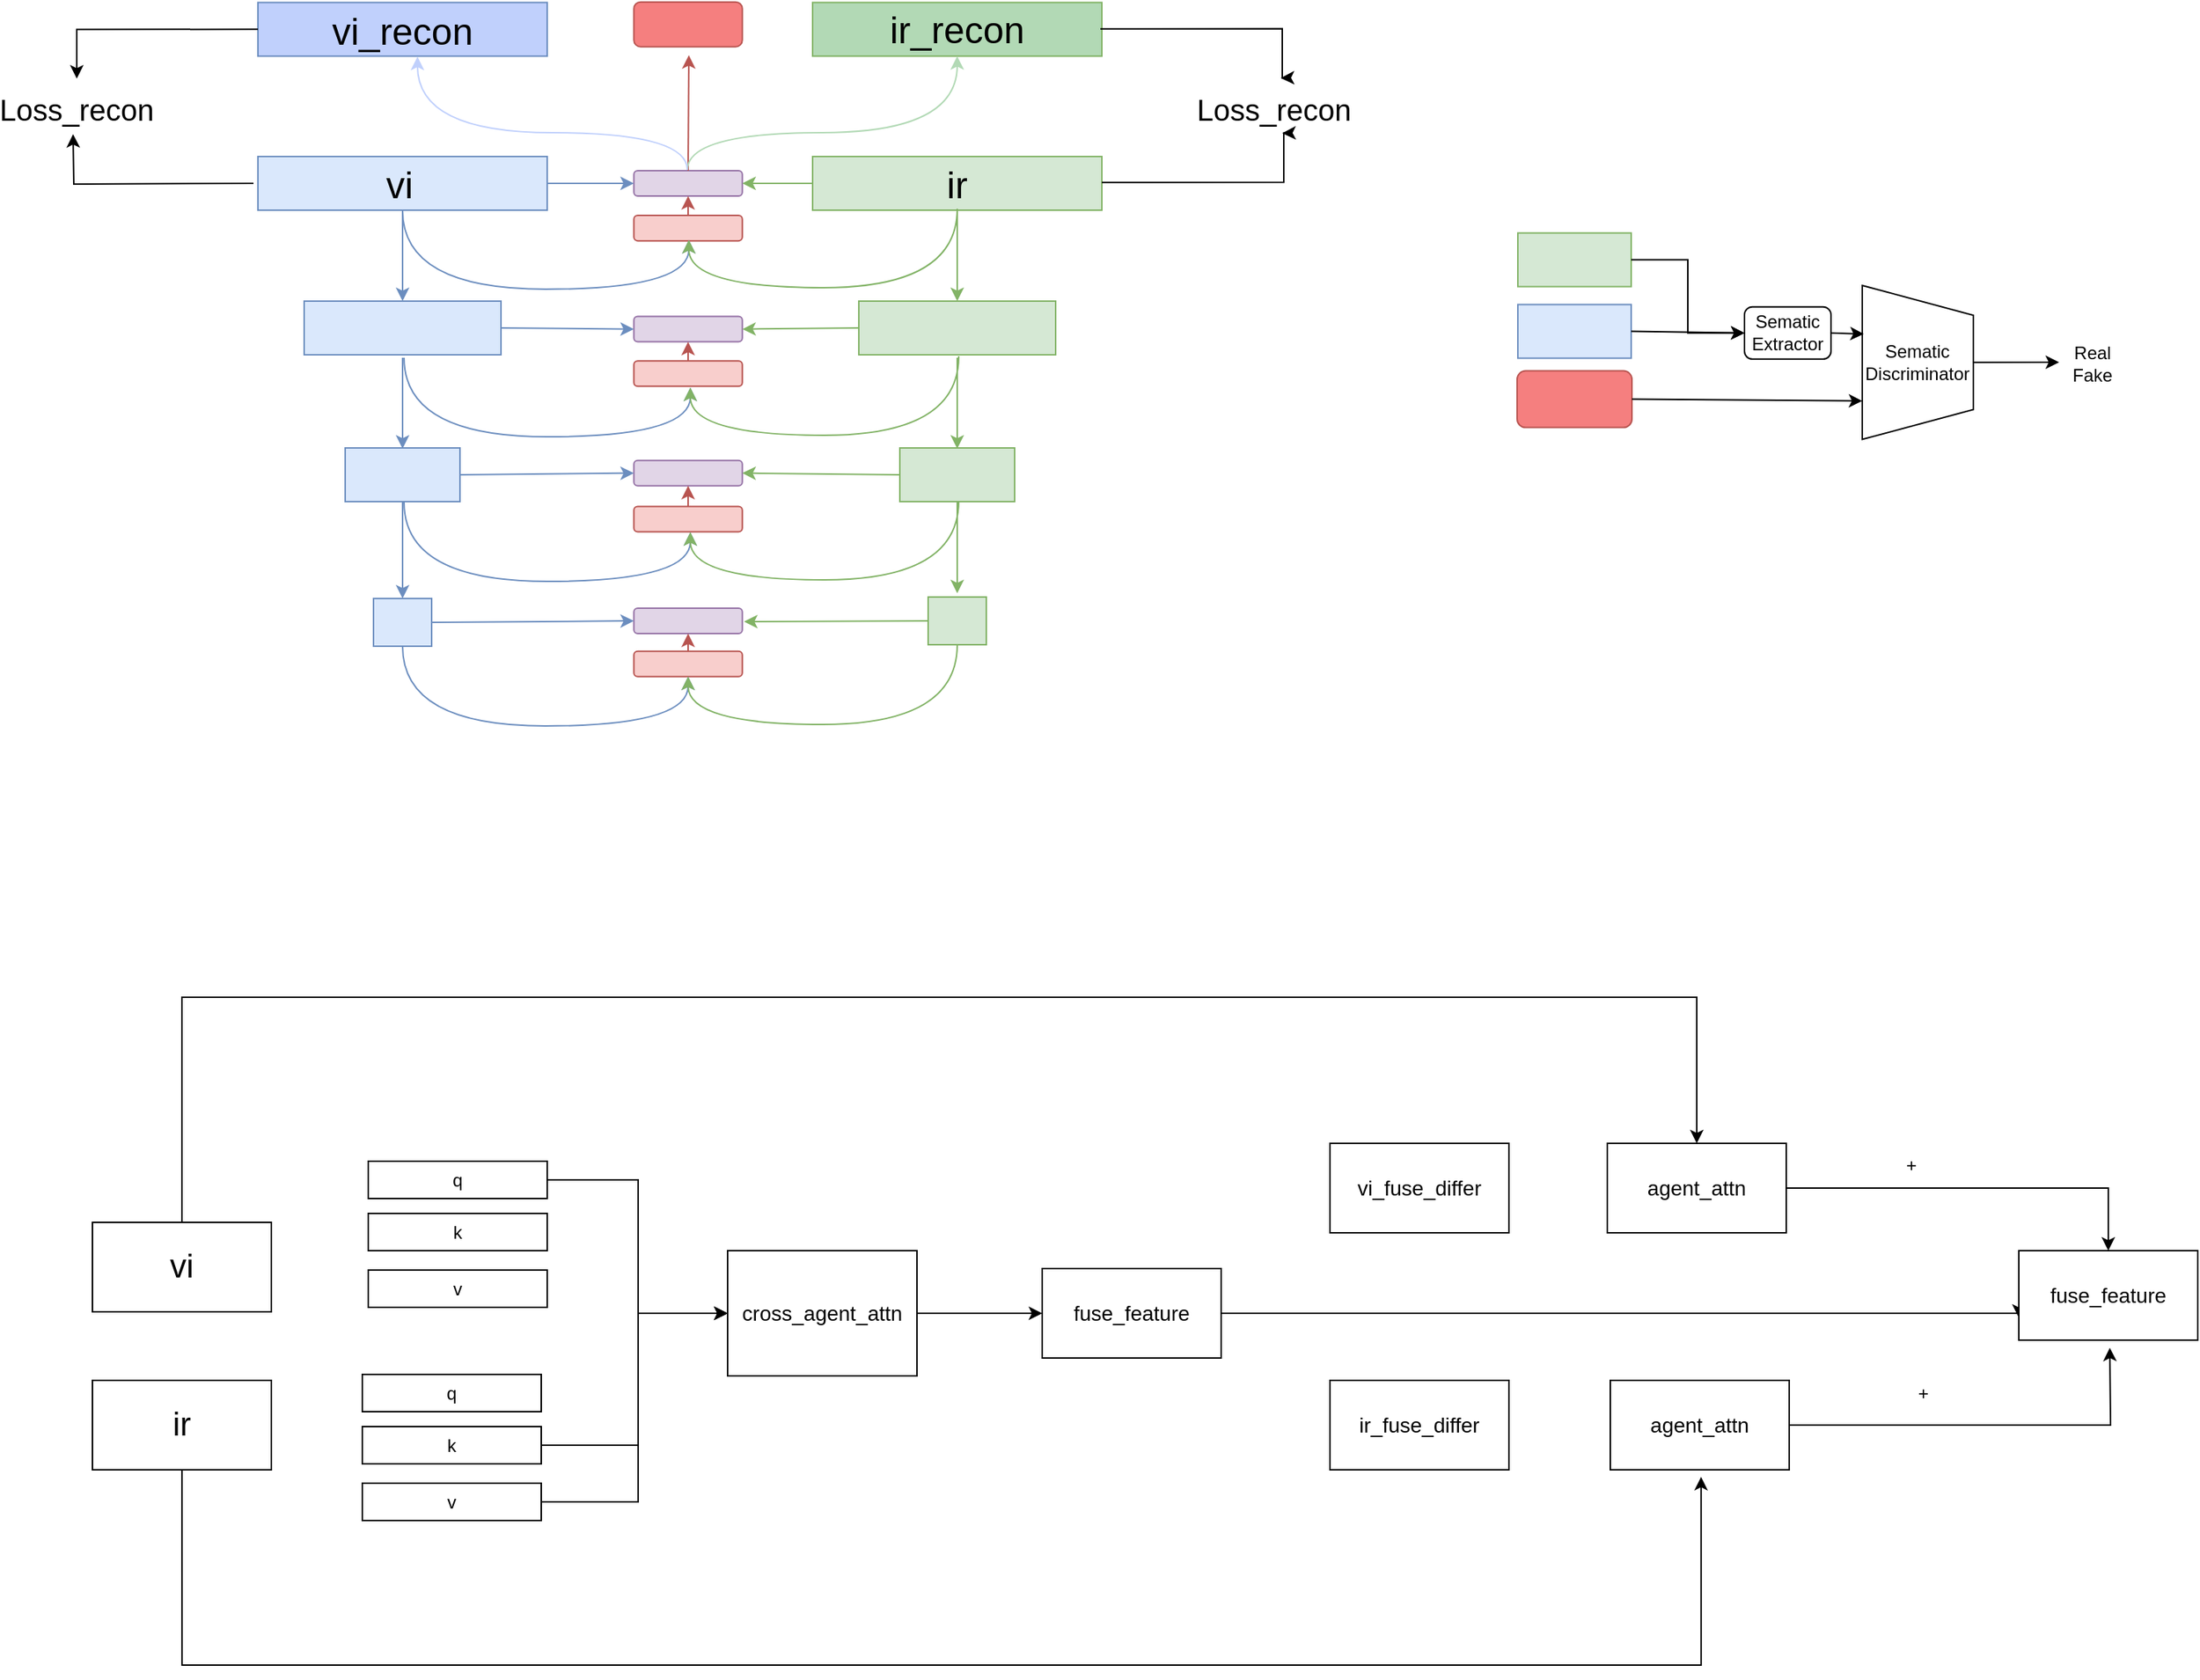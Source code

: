 <mxfile version="24.7.5">
  <diagram name="第 1 页" id="N-wDLu_x5-r6I8dXyy1u">
    <mxGraphModel dx="2840" dy="941" grid="0" gridSize="10" guides="1" tooltips="1" connect="1" arrows="1" fold="1" page="0" pageScale="1" pageWidth="827" pageHeight="1169" math="0" shadow="0">
      <root>
        <mxCell id="0" />
        <mxCell id="1" parent="0" />
        <mxCell id="CbvtvLUTBNrBXuvtt3i8-1" value="" style="rounded=0;whiteSpace=wrap;html=1;direction=east;rotation=90;container=0;fillColor=#d5e8d4;strokeColor=#82b366;" vertex="1" parent="1">
          <mxGeometry x="349" y="435" width="36" height="194" as="geometry" />
        </mxCell>
        <mxCell id="CbvtvLUTBNrBXuvtt3i8-3" value="" style="rounded=0;whiteSpace=wrap;html=1;direction=east;rotation=90;container=0;fillColor=#d5e8d4;strokeColor=#82b366;" vertex="1" parent="1">
          <mxGeometry x="349" y="563" width="36" height="132" as="geometry" />
        </mxCell>
        <mxCell id="CbvtvLUTBNrBXuvtt3i8-4" value="" style="rounded=0;whiteSpace=wrap;html=1;direction=east;rotation=90;container=0;fillColor=#d5e8d4;strokeColor=#82b366;" vertex="1" parent="1">
          <mxGeometry x="349" y="689" width="36" height="77" as="geometry" />
        </mxCell>
        <mxCell id="CbvtvLUTBNrBXuvtt3i8-5" value="" style="rounded=0;whiteSpace=wrap;html=1;direction=east;rotation=90;container=0;fillColor=#d5e8d4;strokeColor=#82b366;" vertex="1" parent="1">
          <mxGeometry x="351" y="806" width="32" height="39" as="geometry" />
        </mxCell>
        <mxCell id="CbvtvLUTBNrBXuvtt3i8-6" value="" style="endArrow=classic;html=1;rounded=0;exitX=1;exitY=0.5;exitDx=0;exitDy=0;entryX=0;entryY=0.5;entryDx=0;entryDy=0;fillColor=#d5e8d4;strokeColor=#82b366;" edge="1" parent="1" source="CbvtvLUTBNrBXuvtt3i8-1" target="CbvtvLUTBNrBXuvtt3i8-3">
          <mxGeometry width="50" height="50" relative="1" as="geometry">
            <mxPoint x="142" y="646" as="sourcePoint" />
            <mxPoint x="192" y="696" as="targetPoint" />
          </mxGeometry>
        </mxCell>
        <mxCell id="CbvtvLUTBNrBXuvtt3i8-7" value="" style="endArrow=classic;html=1;rounded=0;exitX=1;exitY=0.5;exitDx=0;exitDy=0;entryX=0;entryY=0.5;entryDx=0;entryDy=0;fillColor=#d5e8d4;strokeColor=#82b366;" edge="1" parent="1">
          <mxGeometry width="50" height="50" relative="1" as="geometry">
            <mxPoint x="367" y="649" as="sourcePoint" />
            <mxPoint x="367" y="710" as="targetPoint" />
          </mxGeometry>
        </mxCell>
        <mxCell id="CbvtvLUTBNrBXuvtt3i8-8" value="" style="endArrow=classic;html=1;rounded=0;exitX=1;exitY=0.5;exitDx=0;exitDy=0;entryX=0;entryY=0.5;entryDx=0;entryDy=0;fillColor=#d5e8d4;strokeColor=#82b366;" edge="1" parent="1">
          <mxGeometry width="50" height="50" relative="1" as="geometry">
            <mxPoint x="367" y="746" as="sourcePoint" />
            <mxPoint x="367" y="807" as="targetPoint" />
          </mxGeometry>
        </mxCell>
        <mxCell id="CbvtvLUTBNrBXuvtt3i8-9" value="" style="rounded=0;whiteSpace=wrap;html=1;direction=east;rotation=90;container=0;fillColor=#dae8fc;strokeColor=#6c8ebf;fontColor=#dae8fc;" vertex="1" parent="1">
          <mxGeometry x="-23" y="435" width="36" height="194" as="geometry" />
        </mxCell>
        <mxCell id="CbvtvLUTBNrBXuvtt3i8-10" value="" style="rounded=0;whiteSpace=wrap;html=1;direction=east;rotation=90;container=0;fillColor=#dae8fc;strokeColor=#6c8ebf;" vertex="1" parent="1">
          <mxGeometry x="-23" y="563" width="36" height="132" as="geometry" />
        </mxCell>
        <mxCell id="CbvtvLUTBNrBXuvtt3i8-11" value="" style="rounded=0;whiteSpace=wrap;html=1;direction=east;rotation=90;container=0;fillColor=#dae8fc;strokeColor=#6c8ebf;" vertex="1" parent="1">
          <mxGeometry x="-23" y="689" width="36" height="77" as="geometry" />
        </mxCell>
        <mxCell id="CbvtvLUTBNrBXuvtt3i8-12" value="" style="rounded=0;whiteSpace=wrap;html=1;direction=east;rotation=90;container=0;fillColor=#dae8fc;strokeColor=#6c8ebf;" vertex="1" parent="1">
          <mxGeometry x="-21" y="807" width="32" height="39" as="geometry" />
        </mxCell>
        <mxCell id="CbvtvLUTBNrBXuvtt3i8-13" value="" style="endArrow=classic;html=1;rounded=0;exitX=1;exitY=0.5;exitDx=0;exitDy=0;entryX=0;entryY=0.5;entryDx=0;entryDy=0;fillColor=#dae8fc;strokeColor=#6c8ebf;" edge="1" source="CbvtvLUTBNrBXuvtt3i8-9" target="CbvtvLUTBNrBXuvtt3i8-10" parent="1">
          <mxGeometry width="50" height="50" relative="1" as="geometry">
            <mxPoint x="-230" y="646" as="sourcePoint" />
            <mxPoint x="-180" y="696" as="targetPoint" />
          </mxGeometry>
        </mxCell>
        <mxCell id="CbvtvLUTBNrBXuvtt3i8-14" value="" style="endArrow=classic;html=1;rounded=0;exitX=1;exitY=0.5;exitDx=0;exitDy=0;entryX=0;entryY=0.5;entryDx=0;entryDy=0;fillColor=#dae8fc;strokeColor=#6c8ebf;" edge="1" parent="1">
          <mxGeometry width="50" height="50" relative="1" as="geometry">
            <mxPoint x="-5" y="649" as="sourcePoint" />
            <mxPoint x="-5" y="710" as="targetPoint" />
          </mxGeometry>
        </mxCell>
        <mxCell id="CbvtvLUTBNrBXuvtt3i8-15" value="" style="endArrow=classic;html=1;rounded=0;exitX=1;exitY=0.5;exitDx=0;exitDy=0;entryX=0;entryY=0.5;entryDx=0;entryDy=0;fillColor=#dae8fc;strokeColor=#6c8ebf;" edge="1" parent="1" target="CbvtvLUTBNrBXuvtt3i8-12">
          <mxGeometry width="50" height="50" relative="1" as="geometry">
            <mxPoint x="-5" y="746" as="sourcePoint" />
            <mxPoint x="-5" y="807" as="targetPoint" />
          </mxGeometry>
        </mxCell>
        <mxCell id="CbvtvLUTBNrBXuvtt3i8-16" value="" style="rounded=1;whiteSpace=wrap;html=1;direction=east;rotation=90;container=0;fillColor=#e1d5e7;strokeColor=#9673a6;" vertex="1" parent="1">
          <mxGeometry x="177.97" y="789.14" width="17.07" height="72.73" as="geometry" />
        </mxCell>
        <mxCell id="CbvtvLUTBNrBXuvtt3i8-26" value="" style="endArrow=classic;html=1;rounded=0;exitX=0.5;exitY=0;exitDx=0;exitDy=0;entryX=0.5;entryY=1;entryDx=0;entryDy=0;fillColor=#dae8fc;strokeColor=#6c8ebf;" edge="1" parent="1" source="CbvtvLUTBNrBXuvtt3i8-12" target="CbvtvLUTBNrBXuvtt3i8-16">
          <mxGeometry width="50" height="50" relative="1" as="geometry">
            <mxPoint x="-140" y="892" as="sourcePoint" />
            <mxPoint x="-90" y="842" as="targetPoint" />
          </mxGeometry>
        </mxCell>
        <mxCell id="CbvtvLUTBNrBXuvtt3i8-28" value="" style="rounded=1;whiteSpace=wrap;html=1;direction=east;rotation=90;container=0;fillColor=#f8cecc;strokeColor=#b85450;" vertex="1" parent="1">
          <mxGeometry x="177.97" y="818" width="17.07" height="72.73" as="geometry" />
        </mxCell>
        <mxCell id="CbvtvLUTBNrBXuvtt3i8-29" value="" style="rounded=1;whiteSpace=wrap;html=1;direction=east;rotation=90;container=0;fillColor=#e1d5e7;strokeColor=#9673a6;" vertex="1" parent="1">
          <mxGeometry x="177.97" y="690" width="17.07" height="72.73" as="geometry" />
        </mxCell>
        <mxCell id="CbvtvLUTBNrBXuvtt3i8-30" value="" style="rounded=1;whiteSpace=wrap;html=1;direction=east;rotation=90;container=0;fillColor=#f8cecc;strokeColor=#b85450;" vertex="1" parent="1">
          <mxGeometry x="177.97" y="720.86" width="17.07" height="72.73" as="geometry" />
        </mxCell>
        <mxCell id="CbvtvLUTBNrBXuvtt3i8-31" value="" style="rounded=1;whiteSpace=wrap;html=1;direction=east;rotation=90;container=0;fillColor=#e1d5e7;strokeColor=#9673a6;" vertex="1" parent="1">
          <mxGeometry x="177.97" y="593.41" width="17.07" height="72.73" as="geometry" />
        </mxCell>
        <mxCell id="CbvtvLUTBNrBXuvtt3i8-32" value="" style="rounded=1;whiteSpace=wrap;html=1;direction=east;rotation=90;container=0;fillColor=#f8cecc;strokeColor=#b85450;" vertex="1" parent="1">
          <mxGeometry x="177.97" y="623.27" width="17.07" height="72.73" as="geometry" />
        </mxCell>
        <mxCell id="CbvtvLUTBNrBXuvtt3i8-33" value="" style="rounded=1;whiteSpace=wrap;html=1;direction=east;rotation=90;container=0;fillColor=#f8cecc;strokeColor=#b85450;" vertex="1" parent="1">
          <mxGeometry x="177.97" y="525.68" width="17.07" height="72.73" as="geometry" />
        </mxCell>
        <mxCell id="CbvtvLUTBNrBXuvtt3i8-34" value="" style="rounded=1;whiteSpace=wrap;html=1;direction=east;rotation=90;container=0;fillColor=#e1d5e7;strokeColor=#9673a6;" vertex="1" parent="1">
          <mxGeometry x="177.97" y="495.64" width="17.07" height="72.73" as="geometry" />
        </mxCell>
        <mxCell id="CbvtvLUTBNrBXuvtt3i8-38" value="" style="endArrow=classic;html=1;rounded=0;exitX=0.5;exitY=0;exitDx=0;exitDy=0;entryX=0.5;entryY=1;entryDx=0;entryDy=0;fillColor=#dae8fc;strokeColor=#6c8ebf;" edge="1" parent="1" source="CbvtvLUTBNrBXuvtt3i8-11" target="CbvtvLUTBNrBXuvtt3i8-29">
          <mxGeometry width="50" height="50" relative="1" as="geometry">
            <mxPoint x="63" y="793" as="sourcePoint" />
            <mxPoint x="113" y="743" as="targetPoint" />
          </mxGeometry>
        </mxCell>
        <mxCell id="CbvtvLUTBNrBXuvtt3i8-39" value="" style="endArrow=classic;html=1;rounded=0;exitX=0.5;exitY=1;exitDx=0;exitDy=0;entryX=0.5;entryY=0;entryDx=0;entryDy=0;fillColor=#d5e8d4;strokeColor=#82b366;" edge="1" parent="1" source="CbvtvLUTBNrBXuvtt3i8-4" target="CbvtvLUTBNrBXuvtt3i8-29">
          <mxGeometry width="50" height="50" relative="1" as="geometry">
            <mxPoint x="643" y="771" as="sourcePoint" />
            <mxPoint x="693" y="721" as="targetPoint" />
          </mxGeometry>
        </mxCell>
        <mxCell id="CbvtvLUTBNrBXuvtt3i8-40" value="" style="endArrow=classic;html=1;rounded=0;exitX=0.5;exitY=0;exitDx=0;exitDy=0;entryX=0.5;entryY=1;entryDx=0;entryDy=0;fillColor=#dae8fc;strokeColor=#6c8ebf;" edge="1" parent="1" source="CbvtvLUTBNrBXuvtt3i8-10" target="CbvtvLUTBNrBXuvtt3i8-31">
          <mxGeometry width="50" height="50" relative="1" as="geometry">
            <mxPoint x="-227" y="636" as="sourcePoint" />
            <mxPoint x="-177" y="586" as="targetPoint" />
          </mxGeometry>
        </mxCell>
        <mxCell id="CbvtvLUTBNrBXuvtt3i8-41" value="" style="endArrow=classic;html=1;rounded=0;exitX=0.5;exitY=1;exitDx=0;exitDy=0;entryX=0.5;entryY=0;entryDx=0;entryDy=0;fillColor=#d5e8d4;strokeColor=#82b366;" edge="1" parent="1" source="CbvtvLUTBNrBXuvtt3i8-3" target="CbvtvLUTBNrBXuvtt3i8-31">
          <mxGeometry width="50" height="50" relative="1" as="geometry">
            <mxPoint x="600" y="555" as="sourcePoint" />
            <mxPoint x="650" y="505" as="targetPoint" />
          </mxGeometry>
        </mxCell>
        <mxCell id="CbvtvLUTBNrBXuvtt3i8-42" value="" style="endArrow=classic;html=1;rounded=0;exitX=0.5;exitY=0;exitDx=0;exitDy=0;entryX=0.5;entryY=1;entryDx=0;entryDy=0;fillColor=#dae8fc;strokeColor=#6c8ebf;" edge="1" parent="1" source="CbvtvLUTBNrBXuvtt3i8-9" target="CbvtvLUTBNrBXuvtt3i8-34">
          <mxGeometry width="50" height="50" relative="1" as="geometry">
            <mxPoint x="-46" y="473" as="sourcePoint" />
            <mxPoint x="4" y="423" as="targetPoint" />
          </mxGeometry>
        </mxCell>
        <mxCell id="CbvtvLUTBNrBXuvtt3i8-43" value="" style="endArrow=classic;html=1;rounded=0;exitX=0.5;exitY=1;exitDx=0;exitDy=0;entryX=0.5;entryY=0;entryDx=0;entryDy=0;fillColor=#d5e8d4;strokeColor=#82b366;" edge="1" parent="1" source="CbvtvLUTBNrBXuvtt3i8-1" target="CbvtvLUTBNrBXuvtt3i8-34">
          <mxGeometry width="50" height="50" relative="1" as="geometry">
            <mxPoint x="332" y="497" as="sourcePoint" />
            <mxPoint x="382" y="447" as="targetPoint" />
          </mxGeometry>
        </mxCell>
        <mxCell id="CbvtvLUTBNrBXuvtt3i8-45" value="" style="curved=1;endArrow=classic;html=1;rounded=0;entryX=1;entryY=0.5;entryDx=0;entryDy=0;edgeStyle=orthogonalEdgeStyle;exitX=1;exitY=0.5;exitDx=0;exitDy=0;fillColor=#dae8fc;strokeColor=#6c8ebf;" edge="1" parent="1" source="CbvtvLUTBNrBXuvtt3i8-12" target="CbvtvLUTBNrBXuvtt3i8-28">
          <mxGeometry width="50" height="50" relative="1" as="geometry">
            <mxPoint x="15" y="1051" as="sourcePoint" />
            <mxPoint x="65" y="1001" as="targetPoint" />
            <Array as="points">
              <mxPoint x="-5" y="896" />
              <mxPoint x="187" y="896" />
            </Array>
          </mxGeometry>
        </mxCell>
        <mxCell id="CbvtvLUTBNrBXuvtt3i8-47" value="" style="curved=1;endArrow=classic;html=1;rounded=0;entryX=1;entryY=0.5;entryDx=0;entryDy=0;exitX=1;exitY=0.5;exitDx=0;exitDy=0;edgeStyle=orthogonalEdgeStyle;fillColor=#d5e8d4;strokeColor=#82b366;" edge="1" parent="1" source="CbvtvLUTBNrBXuvtt3i8-5" target="CbvtvLUTBNrBXuvtt3i8-28">
          <mxGeometry width="50" height="50" relative="1" as="geometry">
            <mxPoint x="433" y="1043" as="sourcePoint" />
            <mxPoint x="483" y="993" as="targetPoint" />
            <Array as="points">
              <mxPoint x="367" y="895" />
              <mxPoint x="187" y="895" />
            </Array>
          </mxGeometry>
        </mxCell>
        <mxCell id="CbvtvLUTBNrBXuvtt3i8-50" value="" style="endArrow=classic;html=1;rounded=0;exitX=0;exitY=0.5;exitDx=0;exitDy=0;entryX=1;entryY=0.5;entryDx=0;entryDy=0;fillColor=#f8cecc;strokeColor=#b85450;" edge="1" parent="1" source="CbvtvLUTBNrBXuvtt3i8-28" target="CbvtvLUTBNrBXuvtt3i8-16">
          <mxGeometry width="50" height="50" relative="1" as="geometry">
            <mxPoint x="534" y="900" as="sourcePoint" />
            <mxPoint x="584" y="850" as="targetPoint" />
          </mxGeometry>
        </mxCell>
        <mxCell id="CbvtvLUTBNrBXuvtt3i8-52" value="" style="endArrow=classic;html=1;rounded=0;exitX=0;exitY=0.5;exitDx=0;exitDy=0;entryX=1;entryY=0.5;entryDx=0;entryDy=0;fillColor=#f8cecc;strokeColor=#b85450;" edge="1" parent="1" source="CbvtvLUTBNrBXuvtt3i8-30" target="CbvtvLUTBNrBXuvtt3i8-29">
          <mxGeometry width="50" height="50" relative="1" as="geometry">
            <mxPoint x="658" y="782" as="sourcePoint" />
            <mxPoint x="708" y="732" as="targetPoint" />
          </mxGeometry>
        </mxCell>
        <mxCell id="CbvtvLUTBNrBXuvtt3i8-55" value="" style="curved=1;endArrow=classic;html=1;rounded=0;entryX=1;entryY=0.5;entryDx=0;entryDy=0;edgeStyle=orthogonalEdgeStyle;exitX=1;exitY=0.5;exitDx=0;exitDy=0;fillColor=#dae8fc;strokeColor=#6c8ebf;" edge="1" parent="1">
          <mxGeometry width="50" height="50" relative="1" as="geometry">
            <mxPoint x="-4" y="649" as="sourcePoint" />
            <mxPoint x="188" y="669" as="targetPoint" />
            <Array as="points">
              <mxPoint x="-4" y="702" />
              <mxPoint x="188" y="702" />
            </Array>
          </mxGeometry>
        </mxCell>
        <mxCell id="CbvtvLUTBNrBXuvtt3i8-56" value="" style="curved=1;endArrow=classic;html=1;rounded=0;entryX=1;entryY=0.5;entryDx=0;entryDy=0;exitX=1;exitY=0.5;exitDx=0;exitDy=0;edgeStyle=orthogonalEdgeStyle;fillColor=#d5e8d4;strokeColor=#82b366;" edge="1" parent="1">
          <mxGeometry width="50" height="50" relative="1" as="geometry">
            <mxPoint x="368" y="648" as="sourcePoint" />
            <mxPoint x="188" y="669" as="targetPoint" />
            <Array as="points">
              <mxPoint x="368" y="701" />
              <mxPoint x="188" y="701" />
            </Array>
          </mxGeometry>
        </mxCell>
        <mxCell id="CbvtvLUTBNrBXuvtt3i8-60" value="" style="endArrow=classic;html=1;rounded=0;exitX=0;exitY=0.5;exitDx=0;exitDy=0;fillColor=#f8cecc;strokeColor=#b85450;" edge="1" parent="1" source="CbvtvLUTBNrBXuvtt3i8-34">
          <mxGeometry width="50" height="50" relative="1" as="geometry">
            <mxPoint x="181" y="476" as="sourcePoint" />
            <mxPoint x="187" y="446" as="targetPoint" />
          </mxGeometry>
        </mxCell>
        <mxCell id="CbvtvLUTBNrBXuvtt3i8-65" value="" style="endArrow=classic;html=1;rounded=0;exitX=0;exitY=0.5;exitDx=0;exitDy=0;entryX=1;entryY=0.5;entryDx=0;entryDy=0;fillColor=#f8cecc;strokeColor=#b85450;" edge="1" parent="1" source="CbvtvLUTBNrBXuvtt3i8-32" target="CbvtvLUTBNrBXuvtt3i8-31">
          <mxGeometry width="50" height="50" relative="1" as="geometry">
            <mxPoint x="-221" y="484" as="sourcePoint" />
            <mxPoint x="-171" y="434" as="targetPoint" />
          </mxGeometry>
        </mxCell>
        <mxCell id="CbvtvLUTBNrBXuvtt3i8-66" value="" style="endArrow=classic;html=1;rounded=0;exitX=0;exitY=0.5;exitDx=0;exitDy=0;entryX=1;entryY=0.5;entryDx=0;entryDy=0;fillColor=#f8cecc;strokeColor=#b85450;" edge="1" parent="1" source="CbvtvLUTBNrBXuvtt3i8-33" target="CbvtvLUTBNrBXuvtt3i8-34">
          <mxGeometry width="50" height="50" relative="1" as="geometry">
            <mxPoint x="25" y="344" as="sourcePoint" />
            <mxPoint x="75" y="294" as="targetPoint" />
          </mxGeometry>
        </mxCell>
        <mxCell id="CbvtvLUTBNrBXuvtt3i8-67" value="" style="curved=1;endArrow=classic;html=1;rounded=0;entryX=1;entryY=0.5;entryDx=0;entryDy=0;edgeStyle=orthogonalEdgeStyle;exitX=1;exitY=0.5;exitDx=0;exitDy=0;fillColor=#dae8fc;strokeColor=#6c8ebf;" edge="1" parent="1">
          <mxGeometry width="50" height="50" relative="1" as="geometry">
            <mxPoint x="-5" y="550" as="sourcePoint" />
            <mxPoint x="187" y="570" as="targetPoint" />
            <Array as="points">
              <mxPoint x="-5" y="603" />
              <mxPoint x="187" y="603" />
            </Array>
          </mxGeometry>
        </mxCell>
        <mxCell id="CbvtvLUTBNrBXuvtt3i8-68" value="" style="curved=1;endArrow=classic;html=1;rounded=0;entryX=1;entryY=0.5;entryDx=0;entryDy=0;exitX=1;exitY=0.5;exitDx=0;exitDy=0;edgeStyle=orthogonalEdgeStyle;fillColor=#d5e8d4;strokeColor=#82b366;" edge="1" parent="1">
          <mxGeometry width="50" height="50" relative="1" as="geometry">
            <mxPoint x="367" y="549" as="sourcePoint" />
            <mxPoint x="187" y="570" as="targetPoint" />
            <Array as="points">
              <mxPoint x="367" y="602" />
              <mxPoint x="187" y="602" />
            </Array>
          </mxGeometry>
        </mxCell>
        <mxCell id="CbvtvLUTBNrBXuvtt3i8-71" value="" style="curved=1;endArrow=classic;html=1;rounded=0;entryX=1;entryY=0.5;entryDx=0;entryDy=0;edgeStyle=orthogonalEdgeStyle;exitX=1;exitY=0.5;exitDx=0;exitDy=0;fillColor=#dae8fc;strokeColor=#6c8ebf;" edge="1" parent="1">
          <mxGeometry width="50" height="50" relative="1" as="geometry">
            <mxPoint x="-4" y="746" as="sourcePoint" />
            <mxPoint x="188" y="766" as="targetPoint" />
            <Array as="points">
              <mxPoint x="-4" y="799" />
              <mxPoint x="188" y="799" />
            </Array>
          </mxGeometry>
        </mxCell>
        <mxCell id="CbvtvLUTBNrBXuvtt3i8-72" value="" style="curved=1;endArrow=classic;html=1;rounded=0;entryX=1;entryY=0.5;entryDx=0;entryDy=0;exitX=1;exitY=0.5;exitDx=0;exitDy=0;edgeStyle=orthogonalEdgeStyle;fillColor=#d5e8d4;strokeColor=#82b366;" edge="1" parent="1">
          <mxGeometry width="50" height="50" relative="1" as="geometry">
            <mxPoint x="368" y="745" as="sourcePoint" />
            <mxPoint x="188" y="766" as="targetPoint" />
            <Array as="points">
              <mxPoint x="368" y="798" />
              <mxPoint x="188" y="798" />
            </Array>
          </mxGeometry>
        </mxCell>
        <mxCell id="CbvtvLUTBNrBXuvtt3i8-73" value="" style="rounded=0;whiteSpace=wrap;html=1;direction=east;rotation=90;container=0;fillColor=#B2D9B5;strokeColor=#82b366;" vertex="1" parent="1">
          <mxGeometry x="349" y="331.68" width="36" height="194" as="geometry" />
        </mxCell>
        <mxCell id="CbvtvLUTBNrBXuvtt3i8-75" value="" style="endArrow=classic;html=1;rounded=0;edgeStyle=orthogonalEdgeStyle;curved=1;entryX=1;entryY=0.5;entryDx=0;entryDy=0;strokeColor=#b2d9b5;" edge="1" parent="1" target="CbvtvLUTBNrBXuvtt3i8-73">
          <mxGeometry width="50" height="50" relative="1" as="geometry">
            <mxPoint x="186" y="523" as="sourcePoint" />
            <mxPoint x="236" y="473" as="targetPoint" />
            <Array as="points">
              <mxPoint x="186" y="498" />
              <mxPoint x="367" y="498" />
            </Array>
          </mxGeometry>
        </mxCell>
        <mxCell id="CbvtvLUTBNrBXuvtt3i8-77" value="" style="rounded=0;whiteSpace=wrap;html=1;direction=east;rotation=90;container=0;fillColor=#C0D0FC;strokeColor=#6c8ebf;" vertex="1" parent="1">
          <mxGeometry x="-23" y="331.68" width="36" height="194" as="geometry" />
        </mxCell>
        <mxCell id="CbvtvLUTBNrBXuvtt3i8-79" value="" style="endArrow=classic;html=1;rounded=0;edgeStyle=orthogonalEdgeStyle;curved=1;entryX=1;entryY=0.5;entryDx=0;entryDy=0;strokeColor=#c0d0fc;" edge="1" parent="1">
          <mxGeometry width="50" height="50" relative="1" as="geometry">
            <mxPoint x="186" y="523" as="sourcePoint" />
            <mxPoint x="5" y="447" as="targetPoint" />
            <Array as="points">
              <mxPoint x="186" y="498" />
              <mxPoint x="5" y="498" />
            </Array>
          </mxGeometry>
        </mxCell>
        <mxCell id="CbvtvLUTBNrBXuvtt3i8-80" value="" style="rounded=1;whiteSpace=wrap;html=1;direction=east;rotation=90;container=0;fillColor=#f57f7f;strokeColor=#b85450;" vertex="1" parent="1">
          <mxGeometry x="171.48" y="389" width="30.04" height="72.73" as="geometry" />
        </mxCell>
        <mxCell id="CbvtvLUTBNrBXuvtt3i8-81" value="&lt;font style=&quot;font-size: 25px;&quot;&gt;vi&lt;/font&gt;" style="text;html=1;align=center;verticalAlign=middle;whiteSpace=wrap;rounded=0;" vertex="1" parent="1">
          <mxGeometry x="-37" y="517" width="60" height="30" as="geometry" />
        </mxCell>
        <mxCell id="CbvtvLUTBNrBXuvtt3i8-82" value="&lt;font style=&quot;font-size: 25px;&quot;&gt;ir&lt;/font&gt;" style="text;html=1;align=center;verticalAlign=middle;whiteSpace=wrap;rounded=0;fontSize=25;" vertex="1" parent="1">
          <mxGeometry x="337" y="517.01" width="60" height="30" as="geometry" />
        </mxCell>
        <mxCell id="CbvtvLUTBNrBXuvtt3i8-83" value="&lt;font style=&quot;font-size: 25px;&quot;&gt;vi_recon&lt;/font&gt;" style="text;html=1;align=center;verticalAlign=middle;whiteSpace=wrap;rounded=0;fontSize=25;" vertex="1" parent="1">
          <mxGeometry x="-35" y="413.68" width="60" height="30" as="geometry" />
        </mxCell>
        <mxCell id="CbvtvLUTBNrBXuvtt3i8-84" value="&lt;font style=&quot;font-size: 25px;&quot;&gt;ir_recon&lt;/font&gt;" style="text;html=1;align=center;verticalAlign=middle;whiteSpace=wrap;rounded=0;fontSize=25;" vertex="1" parent="1">
          <mxGeometry x="337" y="413.37" width="60" height="30" as="geometry" />
        </mxCell>
        <mxCell id="CbvtvLUTBNrBXuvtt3i8-85" value="Loss_recon" style="text;html=1;align=center;verticalAlign=middle;whiteSpace=wrap;rounded=0;fontSize=20;" vertex="1" parent="1">
          <mxGeometry x="-272" y="461.73" width="97" height="41.27" as="geometry" />
        </mxCell>
        <mxCell id="CbvtvLUTBNrBXuvtt3i8-86" value="Loss_recon" style="text;html=1;align=center;verticalAlign=middle;whiteSpace=wrap;rounded=0;fontSize=20;" vertex="1" parent="1">
          <mxGeometry x="531" y="461.73" width="97" height="41.27" as="geometry" />
        </mxCell>
        <mxCell id="CbvtvLUTBNrBXuvtt3i8-87" value="" style="endArrow=classic;html=1;rounded=0;exitX=0.5;exitY=1;exitDx=0;exitDy=0;fillColor=#d5e8d4;strokeColor=#82b366;" edge="1" parent="1" source="CbvtvLUTBNrBXuvtt3i8-5">
          <mxGeometry width="50" height="50" relative="1" as="geometry">
            <mxPoint x="326" y="827.5" as="sourcePoint" />
            <mxPoint x="224" y="826" as="targetPoint" />
          </mxGeometry>
        </mxCell>
        <mxCell id="CbvtvLUTBNrBXuvtt3i8-88" value="" style="endArrow=classic;html=1;rounded=0;edgeStyle=orthogonalEdgeStyle;exitX=0.5;exitY=1;exitDx=0;exitDy=0;" edge="1" parent="1" source="CbvtvLUTBNrBXuvtt3i8-77" target="CbvtvLUTBNrBXuvtt3i8-85">
          <mxGeometry width="50" height="50" relative="1" as="geometry">
            <mxPoint x="-314" y="399" as="sourcePoint" />
            <mxPoint x="-190" y="419" as="targetPoint" />
          </mxGeometry>
        </mxCell>
        <mxCell id="CbvtvLUTBNrBXuvtt3i8-89" value="" style="endArrow=classic;html=1;rounded=0;edgeStyle=orthogonalEdgeStyle;exitX=0.5;exitY=1;exitDx=0;exitDy=0;" edge="1" parent="1">
          <mxGeometry width="50" height="50" relative="1" as="geometry">
            <mxPoint x="-105" y="532.0" as="sourcePoint" />
            <mxPoint x="-226" y="499.0" as="targetPoint" />
          </mxGeometry>
        </mxCell>
        <mxCell id="CbvtvLUTBNrBXuvtt3i8-90" value="" style="endArrow=classic;html=1;rounded=0;edgeStyle=orthogonalEdgeStyle;exitX=0.5;exitY=1;exitDx=0;exitDy=0;" edge="1" parent="1">
          <mxGeometry width="50" height="50" relative="1" as="geometry">
            <mxPoint x="463" y="428.32" as="sourcePoint" />
            <mxPoint x="584" y="461.32" as="targetPoint" />
            <Array as="points">
              <mxPoint x="585" y="428" />
            </Array>
          </mxGeometry>
        </mxCell>
        <mxCell id="CbvtvLUTBNrBXuvtt3i8-91" value="" style="endArrow=classic;html=1;rounded=0;edgeStyle=orthogonalEdgeStyle;exitX=0.5;exitY=1;exitDx=0;exitDy=0;" edge="1" parent="1">
          <mxGeometry width="50" height="50" relative="1" as="geometry">
            <mxPoint x="464" y="531.32" as="sourcePoint" />
            <mxPoint x="585" y="498.32" as="targetPoint" />
            <Array as="points">
              <mxPoint x="586" y="531" />
            </Array>
          </mxGeometry>
        </mxCell>
        <mxCell id="CbvtvLUTBNrBXuvtt3i8-93" value="" style="rounded=0;whiteSpace=wrap;html=1;direction=east;rotation=90;container=0;fillColor=#dae8fc;strokeColor=#6c8ebf;fontColor=#dae8fc;" vertex="1" parent="1">
          <mxGeometry x="763.01" y="593.28" width="36" height="76" as="geometry" />
        </mxCell>
        <mxCell id="CbvtvLUTBNrBXuvtt3i8-94" value="" style="rounded=0;whiteSpace=wrap;html=1;direction=east;rotation=90;container=0;fillColor=#d5e8d4;strokeColor=#82b366;" vertex="1" parent="1">
          <mxGeometry x="763.01" y="545.28" width="36" height="76.01" as="geometry" />
        </mxCell>
        <mxCell id="CbvtvLUTBNrBXuvtt3i8-95" value="" style="rounded=1;whiteSpace=wrap;html=1;direction=east;rotation=90;container=0;fillColor=#f57f7f;strokeColor=#b85450;" vertex="1" parent="1">
          <mxGeometry x="762" y="638.27" width="38.02" height="77" as="geometry" />
        </mxCell>
        <mxCell id="CbvtvLUTBNrBXuvtt3i8-99" value="" style="endArrow=classic;html=1;rounded=0;exitX=0.5;exitY=0;exitDx=0;exitDy=0;entryX=0.75;entryY=1;entryDx=0;entryDy=0;" edge="1" parent="1" source="CbvtvLUTBNrBXuvtt3i8-95" target="CbvtvLUTBNrBXuvtt3i8-100">
          <mxGeometry width="50" height="50" relative="1" as="geometry">
            <mxPoint x="888" y="648" as="sourcePoint" />
            <mxPoint x="970" y="658.64" as="targetPoint" />
          </mxGeometry>
        </mxCell>
        <mxCell id="CbvtvLUTBNrBXuvtt3i8-100" value="" style="shape=trapezoid;perimeter=trapezoidPerimeter;whiteSpace=wrap;html=1;fixedSize=1;rotation=90;" vertex="1" parent="1">
          <mxGeometry x="959.63" y="614.88" width="103.25" height="74.5" as="geometry" />
        </mxCell>
        <mxCell id="CbvtvLUTBNrBXuvtt3i8-101" value="Sematic&lt;br&gt;Discriminator" style="text;html=1;align=center;verticalAlign=middle;whiteSpace=wrap;rounded=0;" vertex="1" parent="1">
          <mxGeometry x="985.26" y="638.38" width="52" height="27.5" as="geometry" />
        </mxCell>
        <mxCell id="CbvtvLUTBNrBXuvtt3i8-103" value="Sematic&lt;br&gt;Extractor" style="rounded=1;whiteSpace=wrap;html=1;" vertex="1" parent="1">
          <mxGeometry x="895" y="614.88" width="58" height="35" as="geometry" />
        </mxCell>
        <mxCell id="CbvtvLUTBNrBXuvtt3i8-104" value="" style="endArrow=classic;html=1;rounded=0;exitX=0.5;exitY=0;exitDx=0;exitDy=0;entryX=0;entryY=0.5;entryDx=0;entryDy=0;" edge="1" parent="1" source="CbvtvLUTBNrBXuvtt3i8-93" target="CbvtvLUTBNrBXuvtt3i8-103">
          <mxGeometry width="50" height="50" relative="1" as="geometry">
            <mxPoint x="1068" y="468" as="sourcePoint" />
            <mxPoint x="1118" y="418" as="targetPoint" />
          </mxGeometry>
        </mxCell>
        <mxCell id="CbvtvLUTBNrBXuvtt3i8-105" value="" style="endArrow=classic;html=1;rounded=0;edgeStyle=orthogonalEdgeStyle;exitX=0.5;exitY=0;exitDx=0;exitDy=0;entryX=0;entryY=0.5;entryDx=0;entryDy=0;" edge="1" parent="1" source="CbvtvLUTBNrBXuvtt3i8-94" target="CbvtvLUTBNrBXuvtt3i8-103">
          <mxGeometry width="50" height="50" relative="1" as="geometry">
            <mxPoint x="272" y="378" as="sourcePoint" />
            <mxPoint x="851" y="632" as="targetPoint" />
          </mxGeometry>
        </mxCell>
        <mxCell id="CbvtvLUTBNrBXuvtt3i8-106" value="" style="endArrow=classic;html=1;rounded=0;exitX=1;exitY=0.5;exitDx=0;exitDy=0;entryX=0.315;entryY=0.987;entryDx=0;entryDy=0;entryPerimeter=0;" edge="1" parent="1" source="CbvtvLUTBNrBXuvtt3i8-103" target="CbvtvLUTBNrBXuvtt3i8-100">
          <mxGeometry width="50" height="50" relative="1" as="geometry">
            <mxPoint x="840" y="477" as="sourcePoint" />
            <mxPoint x="890" y="427" as="targetPoint" />
          </mxGeometry>
        </mxCell>
        <mxCell id="CbvtvLUTBNrBXuvtt3i8-107" value="" style="endArrow=classic;html=1;rounded=0;exitX=0.5;exitY=0;exitDx=0;exitDy=0;" edge="1" parent="1" source="CbvtvLUTBNrBXuvtt3i8-100">
          <mxGeometry width="50" height="50" relative="1" as="geometry">
            <mxPoint x="1164" y="640" as="sourcePoint" />
            <mxPoint x="1106" y="652" as="targetPoint" />
          </mxGeometry>
        </mxCell>
        <mxCell id="CbvtvLUTBNrBXuvtt3i8-108" value="Real&lt;div&gt;Fake&lt;/div&gt;" style="text;html=1;align=center;verticalAlign=middle;whiteSpace=wrap;rounded=0;" vertex="1" parent="1">
          <mxGeometry x="1085" y="629" width="87" height="47" as="geometry" />
        </mxCell>
        <mxCell id="CbvtvLUTBNrBXuvtt3i8-132" style="edgeStyle=orthogonalEdgeStyle;rounded=0;orthogonalLoop=1;jettySize=auto;html=1;entryX=0.5;entryY=0;entryDx=0;entryDy=0;" edge="1" parent="1" source="CbvtvLUTBNrBXuvtt3i8-109" target="CbvtvLUTBNrBXuvtt3i8-127">
          <mxGeometry relative="1" as="geometry">
            <Array as="points">
              <mxPoint x="-153" y="1078" />
              <mxPoint x="863" y="1078" />
            </Array>
          </mxGeometry>
        </mxCell>
        <mxCell id="CbvtvLUTBNrBXuvtt3i8-109" value="vi" style="rounded=0;whiteSpace=wrap;html=1;fontSize=22;" vertex="1" parent="1">
          <mxGeometry x="-213" y="1229" width="120" height="60" as="geometry" />
        </mxCell>
        <mxCell id="CbvtvLUTBNrBXuvtt3i8-135" style="edgeStyle=orthogonalEdgeStyle;rounded=0;orthogonalLoop=1;jettySize=auto;html=1;" edge="1" parent="1">
          <mxGeometry relative="1" as="geometry">
            <mxPoint x="865.882" y="1399.706" as="targetPoint" />
            <mxPoint x="-152.941" y="1391" as="sourcePoint" />
            <Array as="points">
              <mxPoint x="-153" y="1526" />
              <mxPoint x="866" y="1526" />
            </Array>
          </mxGeometry>
        </mxCell>
        <mxCell id="CbvtvLUTBNrBXuvtt3i8-110" value="ir" style="rounded=0;whiteSpace=wrap;html=1;fontSize=22;" vertex="1" parent="1">
          <mxGeometry x="-213" y="1335" width="120" height="60" as="geometry" />
        </mxCell>
        <mxCell id="CbvtvLUTBNrBXuvtt3i8-118" style="edgeStyle=orthogonalEdgeStyle;rounded=0;orthogonalLoop=1;jettySize=auto;html=1;entryX=0;entryY=0.5;entryDx=0;entryDy=0;" edge="1" parent="1" source="CbvtvLUTBNrBXuvtt3i8-111" target="CbvtvLUTBNrBXuvtt3i8-117">
          <mxGeometry relative="1" as="geometry">
            <Array as="points">
              <mxPoint x="153" y="1201" />
              <mxPoint x="153" y="1290" />
            </Array>
          </mxGeometry>
        </mxCell>
        <mxCell id="CbvtvLUTBNrBXuvtt3i8-111" value="q" style="rounded=0;whiteSpace=wrap;html=1;" vertex="1" parent="1">
          <mxGeometry x="-28" y="1188" width="120" height="25" as="geometry" />
        </mxCell>
        <mxCell id="CbvtvLUTBNrBXuvtt3i8-112" value="k" style="rounded=0;whiteSpace=wrap;html=1;" vertex="1" parent="1">
          <mxGeometry x="-28" y="1223" width="120" height="25" as="geometry" />
        </mxCell>
        <mxCell id="CbvtvLUTBNrBXuvtt3i8-113" value="v" style="rounded=0;whiteSpace=wrap;html=1;" vertex="1" parent="1">
          <mxGeometry x="-28" y="1261" width="120" height="25" as="geometry" />
        </mxCell>
        <mxCell id="CbvtvLUTBNrBXuvtt3i8-114" value="q" style="rounded=0;whiteSpace=wrap;html=1;" vertex="1" parent="1">
          <mxGeometry x="-32" y="1331" width="120" height="25" as="geometry" />
        </mxCell>
        <mxCell id="CbvtvLUTBNrBXuvtt3i8-119" style="edgeStyle=orthogonalEdgeStyle;rounded=0;orthogonalLoop=1;jettySize=auto;html=1;entryX=0;entryY=0.5;entryDx=0;entryDy=0;" edge="1" parent="1" source="CbvtvLUTBNrBXuvtt3i8-115" target="CbvtvLUTBNrBXuvtt3i8-117">
          <mxGeometry relative="1" as="geometry">
            <Array as="points">
              <mxPoint x="153" y="1379" />
              <mxPoint x="153" y="1290" />
            </Array>
          </mxGeometry>
        </mxCell>
        <mxCell id="CbvtvLUTBNrBXuvtt3i8-115" value="k" style="rounded=0;whiteSpace=wrap;html=1;" vertex="1" parent="1">
          <mxGeometry x="-32" y="1366" width="120" height="25" as="geometry" />
        </mxCell>
        <mxCell id="CbvtvLUTBNrBXuvtt3i8-120" style="edgeStyle=orthogonalEdgeStyle;rounded=0;orthogonalLoop=1;jettySize=auto;html=1;entryX=0;entryY=0.5;entryDx=0;entryDy=0;" edge="1" parent="1" source="CbvtvLUTBNrBXuvtt3i8-116" target="CbvtvLUTBNrBXuvtt3i8-117">
          <mxGeometry relative="1" as="geometry">
            <mxPoint x="154" y="1378" as="targetPoint" />
            <Array as="points">
              <mxPoint x="153" y="1417" />
              <mxPoint x="153" y="1290" />
            </Array>
          </mxGeometry>
        </mxCell>
        <mxCell id="CbvtvLUTBNrBXuvtt3i8-116" value="v" style="rounded=0;whiteSpace=wrap;html=1;" vertex="1" parent="1">
          <mxGeometry x="-32" y="1404" width="120" height="25" as="geometry" />
        </mxCell>
        <mxCell id="CbvtvLUTBNrBXuvtt3i8-130" style="edgeStyle=orthogonalEdgeStyle;rounded=0;orthogonalLoop=1;jettySize=auto;html=1;entryX=0;entryY=0.5;entryDx=0;entryDy=0;" edge="1" parent="1" source="CbvtvLUTBNrBXuvtt3i8-117" target="CbvtvLUTBNrBXuvtt3i8-121">
          <mxGeometry relative="1" as="geometry" />
        </mxCell>
        <mxCell id="CbvtvLUTBNrBXuvtt3i8-117" value="cross_agent_attn" style="rounded=0;whiteSpace=wrap;html=1;fontSize=14;" vertex="1" parent="1">
          <mxGeometry x="213" y="1248" width="127" height="84" as="geometry" />
        </mxCell>
        <mxCell id="CbvtvLUTBNrBXuvtt3i8-140" style="edgeStyle=orthogonalEdgeStyle;rounded=0;orthogonalLoop=1;jettySize=auto;html=1;entryX=0;entryY=0.75;entryDx=0;entryDy=0;" edge="1" parent="1" source="CbvtvLUTBNrBXuvtt3i8-121" target="CbvtvLUTBNrBXuvtt3i8-131">
          <mxGeometry relative="1" as="geometry">
            <Array as="points">
              <mxPoint x="1079" y="1290" />
            </Array>
          </mxGeometry>
        </mxCell>
        <mxCell id="CbvtvLUTBNrBXuvtt3i8-121" value="fuse_feature" style="rounded=0;whiteSpace=wrap;html=1;fontSize=14;" vertex="1" parent="1">
          <mxGeometry x="424" y="1260" width="120" height="60" as="geometry" />
        </mxCell>
        <mxCell id="CbvtvLUTBNrBXuvtt3i8-122" value="vi_fuse_differ" style="rounded=0;whiteSpace=wrap;html=1;fontSize=14;" vertex="1" parent="1">
          <mxGeometry x="617" y="1176" width="120" height="60" as="geometry" />
        </mxCell>
        <mxCell id="CbvtvLUTBNrBXuvtt3i8-125" value="ir_fuse_differ" style="rounded=0;whiteSpace=wrap;html=1;fontSize=14;" vertex="1" parent="1">
          <mxGeometry x="617" y="1335" width="120" height="60" as="geometry" />
        </mxCell>
        <mxCell id="CbvtvLUTBNrBXuvtt3i8-136" style="edgeStyle=orthogonalEdgeStyle;rounded=0;orthogonalLoop=1;jettySize=auto;html=1;" edge="1" parent="1" source="CbvtvLUTBNrBXuvtt3i8-127" target="CbvtvLUTBNrBXuvtt3i8-131">
          <mxGeometry relative="1" as="geometry" />
        </mxCell>
        <mxCell id="CbvtvLUTBNrBXuvtt3i8-127" value="agent_attn" style="rounded=0;whiteSpace=wrap;html=1;fontSize=14;" vertex="1" parent="1">
          <mxGeometry x="803" y="1176" width="120" height="60" as="geometry" />
        </mxCell>
        <mxCell id="CbvtvLUTBNrBXuvtt3i8-137" style="edgeStyle=orthogonalEdgeStyle;rounded=0;orthogonalLoop=1;jettySize=auto;html=1;" edge="1" parent="1" source="CbvtvLUTBNrBXuvtt3i8-128">
          <mxGeometry relative="1" as="geometry">
            <mxPoint x="1140" y="1313.118" as="targetPoint" />
          </mxGeometry>
        </mxCell>
        <mxCell id="CbvtvLUTBNrBXuvtt3i8-128" value="agent_attn" style="rounded=0;whiteSpace=wrap;html=1;fontSize=14;" vertex="1" parent="1">
          <mxGeometry x="805" y="1335" width="120" height="60" as="geometry" />
        </mxCell>
        <mxCell id="CbvtvLUTBNrBXuvtt3i8-131" value="fuse_feature" style="rounded=0;whiteSpace=wrap;html=1;fontSize=14;" vertex="1" parent="1">
          <mxGeometry x="1079" y="1248" width="120" height="60" as="geometry" />
        </mxCell>
        <mxCell id="CbvtvLUTBNrBXuvtt3i8-138" value="+" style="text;html=1;align=center;verticalAlign=middle;whiteSpace=wrap;rounded=0;" vertex="1" parent="1">
          <mxGeometry x="977" y="1176" width="60" height="30" as="geometry" />
        </mxCell>
        <mxCell id="CbvtvLUTBNrBXuvtt3i8-139" value="+" style="text;html=1;align=center;verticalAlign=middle;whiteSpace=wrap;rounded=0;" vertex="1" parent="1">
          <mxGeometry x="985.26" y="1328.5" width="60" height="30" as="geometry" />
        </mxCell>
      </root>
    </mxGraphModel>
  </diagram>
</mxfile>
